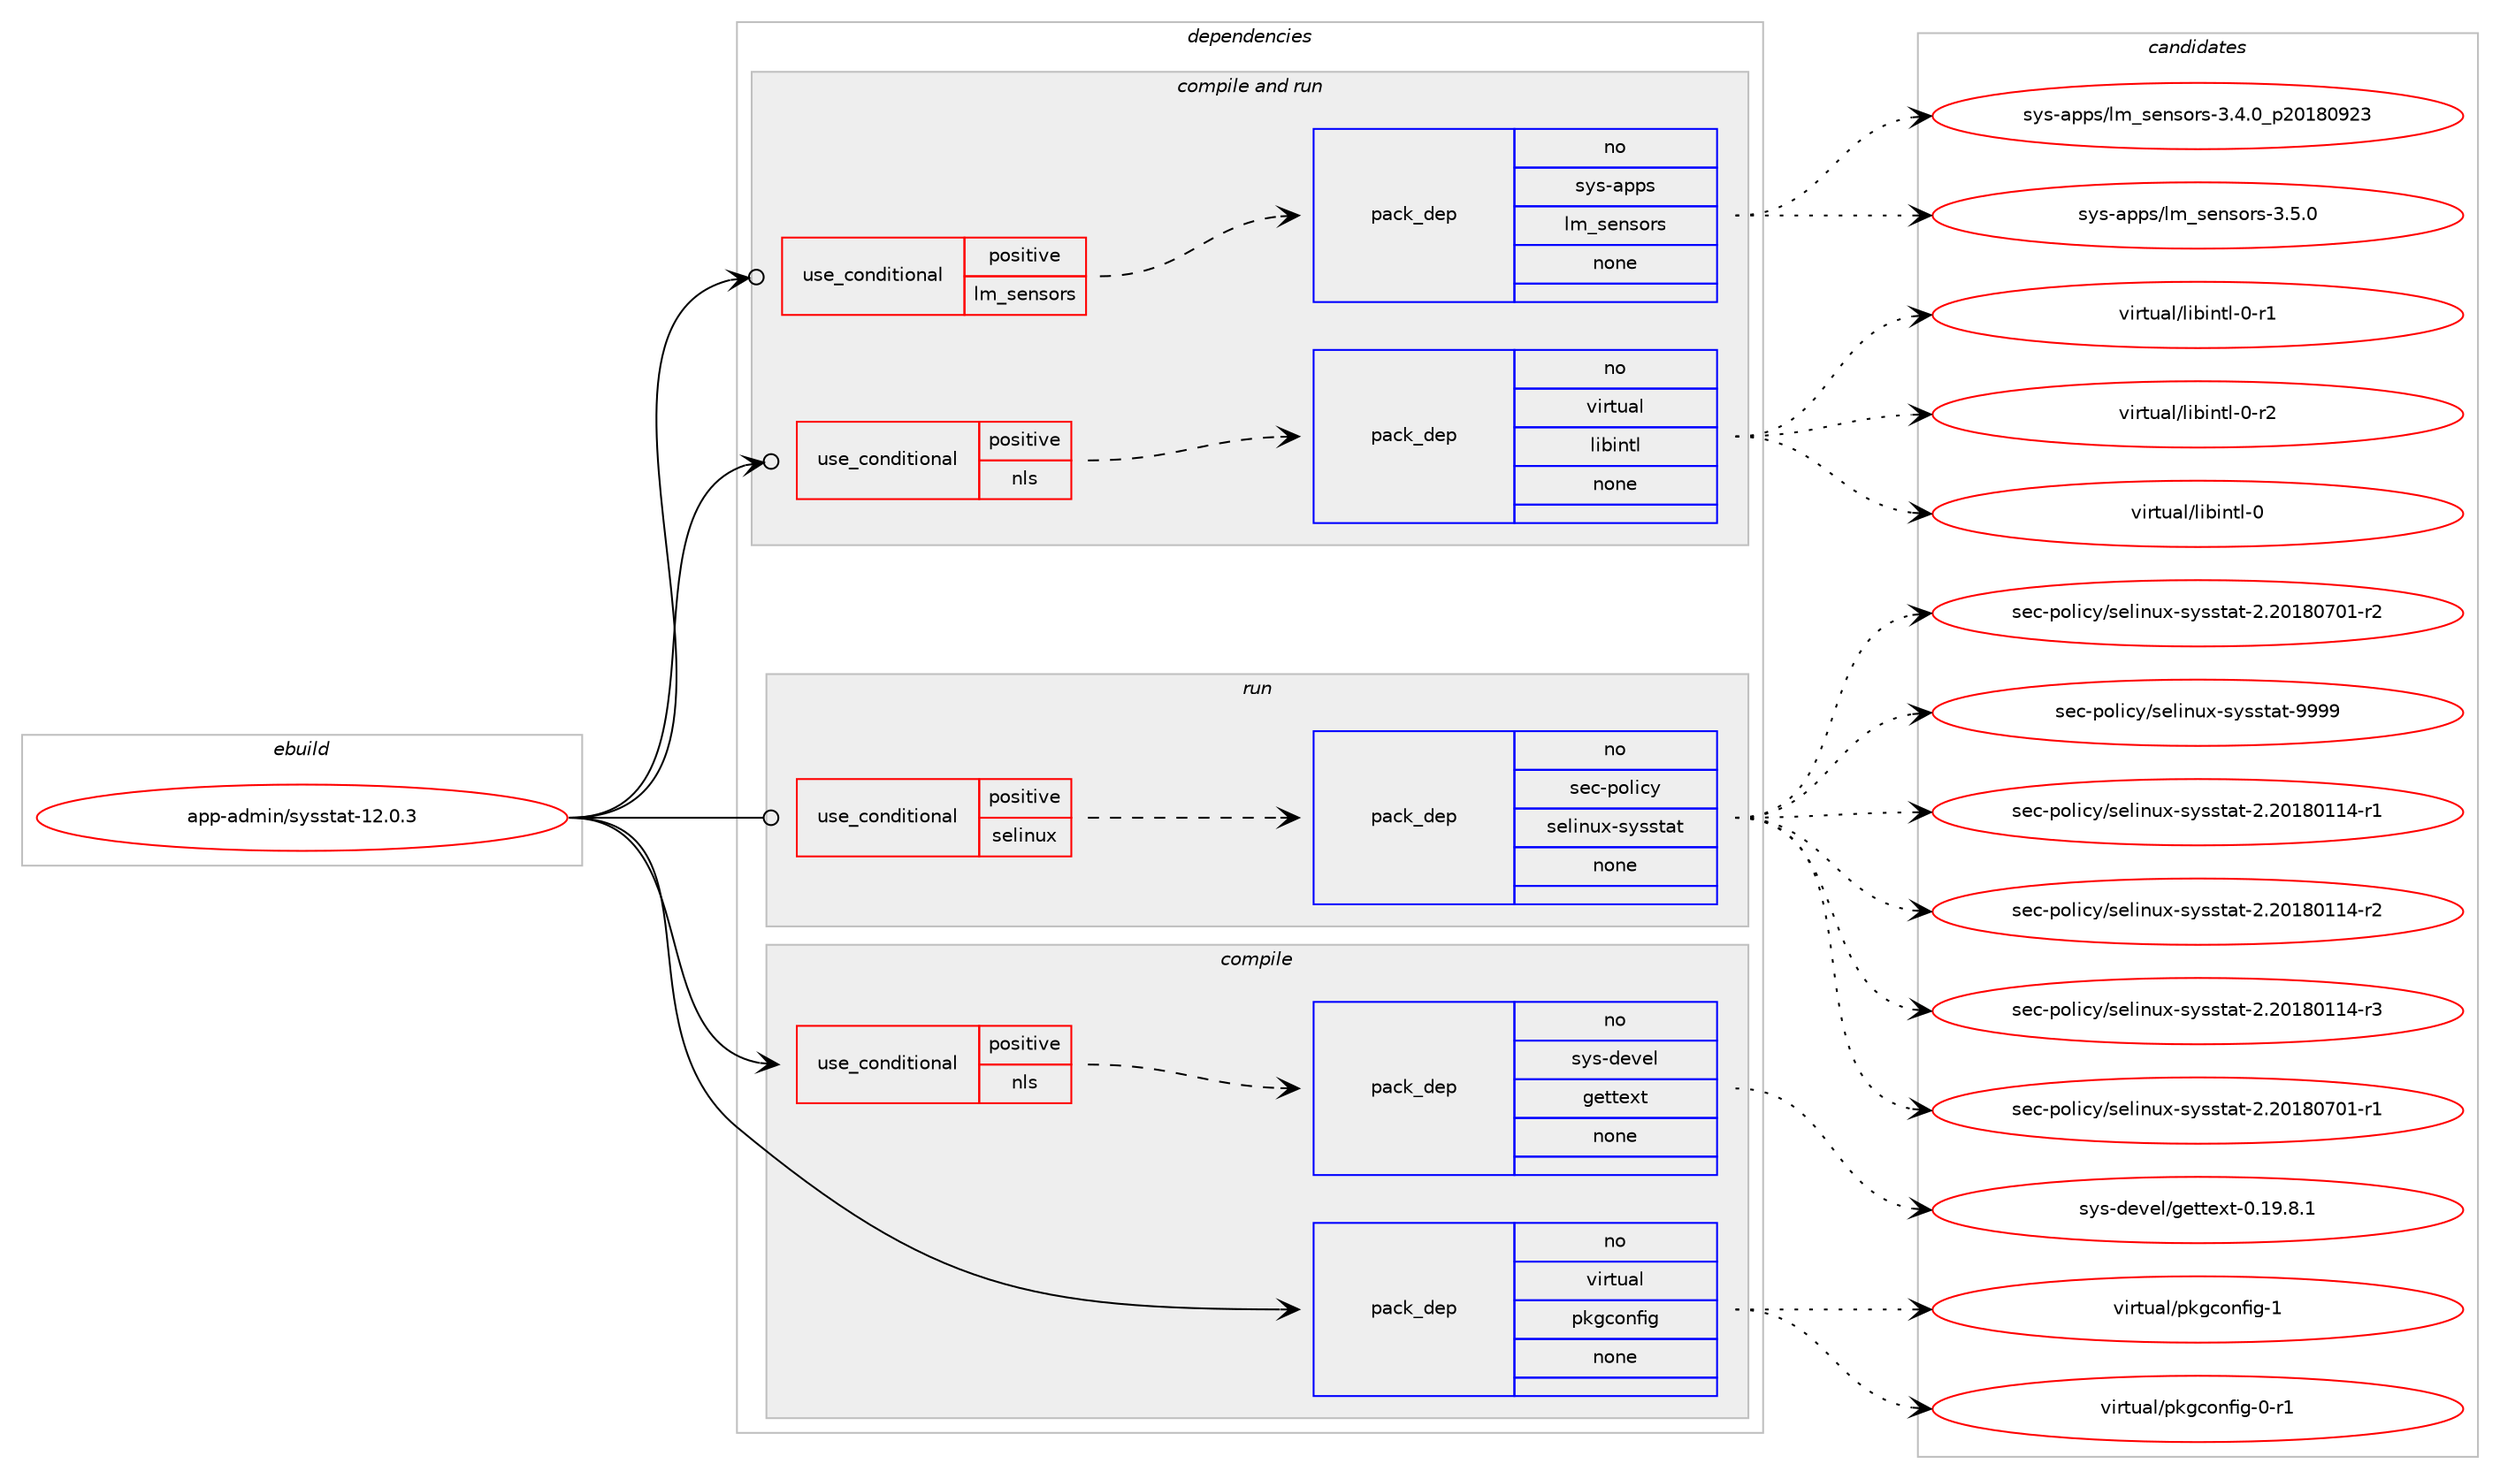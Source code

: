 digraph prolog {

# *************
# Graph options
# *************

newrank=true;
concentrate=true;
compound=true;
graph [rankdir=LR,fontname=Helvetica,fontsize=10,ranksep=1.5];#, ranksep=2.5, nodesep=0.2];
edge  [arrowhead=vee];
node  [fontname=Helvetica,fontsize=10];

# **********
# The ebuild
# **********

subgraph cluster_leftcol {
color=gray;
rank=same;
label=<<i>ebuild</i>>;
id [label="app-admin/sysstat-12.0.3", color=red, width=4, href="../app-admin/sysstat-12.0.3.svg"];
}

# ****************
# The dependencies
# ****************

subgraph cluster_midcol {
color=gray;
label=<<i>dependencies</i>>;
subgraph cluster_compile {
fillcolor="#eeeeee";
style=filled;
label=<<i>compile</i>>;
subgraph cond346155 {
dependency1269891 [label=<<TABLE BORDER="0" CELLBORDER="1" CELLSPACING="0" CELLPADDING="4"><TR><TD ROWSPAN="3" CELLPADDING="10">use_conditional</TD></TR><TR><TD>positive</TD></TR><TR><TD>nls</TD></TR></TABLE>>, shape=none, color=red];
subgraph pack904054 {
dependency1269892 [label=<<TABLE BORDER="0" CELLBORDER="1" CELLSPACING="0" CELLPADDING="4" WIDTH="220"><TR><TD ROWSPAN="6" CELLPADDING="30">pack_dep</TD></TR><TR><TD WIDTH="110">no</TD></TR><TR><TD>sys-devel</TD></TR><TR><TD>gettext</TD></TR><TR><TD>none</TD></TR><TR><TD></TD></TR></TABLE>>, shape=none, color=blue];
}
dependency1269891:e -> dependency1269892:w [weight=20,style="dashed",arrowhead="vee"];
}
id:e -> dependency1269891:w [weight=20,style="solid",arrowhead="vee"];
subgraph pack904055 {
dependency1269893 [label=<<TABLE BORDER="0" CELLBORDER="1" CELLSPACING="0" CELLPADDING="4" WIDTH="220"><TR><TD ROWSPAN="6" CELLPADDING="30">pack_dep</TD></TR><TR><TD WIDTH="110">no</TD></TR><TR><TD>virtual</TD></TR><TR><TD>pkgconfig</TD></TR><TR><TD>none</TD></TR><TR><TD></TD></TR></TABLE>>, shape=none, color=blue];
}
id:e -> dependency1269893:w [weight=20,style="solid",arrowhead="vee"];
}
subgraph cluster_compileandrun {
fillcolor="#eeeeee";
style=filled;
label=<<i>compile and run</i>>;
subgraph cond346156 {
dependency1269894 [label=<<TABLE BORDER="0" CELLBORDER="1" CELLSPACING="0" CELLPADDING="4"><TR><TD ROWSPAN="3" CELLPADDING="10">use_conditional</TD></TR><TR><TD>positive</TD></TR><TR><TD>lm_sensors</TD></TR></TABLE>>, shape=none, color=red];
subgraph pack904056 {
dependency1269895 [label=<<TABLE BORDER="0" CELLBORDER="1" CELLSPACING="0" CELLPADDING="4" WIDTH="220"><TR><TD ROWSPAN="6" CELLPADDING="30">pack_dep</TD></TR><TR><TD WIDTH="110">no</TD></TR><TR><TD>sys-apps</TD></TR><TR><TD>lm_sensors</TD></TR><TR><TD>none</TD></TR><TR><TD></TD></TR></TABLE>>, shape=none, color=blue];
}
dependency1269894:e -> dependency1269895:w [weight=20,style="dashed",arrowhead="vee"];
}
id:e -> dependency1269894:w [weight=20,style="solid",arrowhead="odotvee"];
subgraph cond346157 {
dependency1269896 [label=<<TABLE BORDER="0" CELLBORDER="1" CELLSPACING="0" CELLPADDING="4"><TR><TD ROWSPAN="3" CELLPADDING="10">use_conditional</TD></TR><TR><TD>positive</TD></TR><TR><TD>nls</TD></TR></TABLE>>, shape=none, color=red];
subgraph pack904057 {
dependency1269897 [label=<<TABLE BORDER="0" CELLBORDER="1" CELLSPACING="0" CELLPADDING="4" WIDTH="220"><TR><TD ROWSPAN="6" CELLPADDING="30">pack_dep</TD></TR><TR><TD WIDTH="110">no</TD></TR><TR><TD>virtual</TD></TR><TR><TD>libintl</TD></TR><TR><TD>none</TD></TR><TR><TD></TD></TR></TABLE>>, shape=none, color=blue];
}
dependency1269896:e -> dependency1269897:w [weight=20,style="dashed",arrowhead="vee"];
}
id:e -> dependency1269896:w [weight=20,style="solid",arrowhead="odotvee"];
}
subgraph cluster_run {
fillcolor="#eeeeee";
style=filled;
label=<<i>run</i>>;
subgraph cond346158 {
dependency1269898 [label=<<TABLE BORDER="0" CELLBORDER="1" CELLSPACING="0" CELLPADDING="4"><TR><TD ROWSPAN="3" CELLPADDING="10">use_conditional</TD></TR><TR><TD>positive</TD></TR><TR><TD>selinux</TD></TR></TABLE>>, shape=none, color=red];
subgraph pack904058 {
dependency1269899 [label=<<TABLE BORDER="0" CELLBORDER="1" CELLSPACING="0" CELLPADDING="4" WIDTH="220"><TR><TD ROWSPAN="6" CELLPADDING="30">pack_dep</TD></TR><TR><TD WIDTH="110">no</TD></TR><TR><TD>sec-policy</TD></TR><TR><TD>selinux-sysstat</TD></TR><TR><TD>none</TD></TR><TR><TD></TD></TR></TABLE>>, shape=none, color=blue];
}
dependency1269898:e -> dependency1269899:w [weight=20,style="dashed",arrowhead="vee"];
}
id:e -> dependency1269898:w [weight=20,style="solid",arrowhead="odot"];
}
}

# **************
# The candidates
# **************

subgraph cluster_choices {
rank=same;
color=gray;
label=<<i>candidates</i>>;

subgraph choice904054 {
color=black;
nodesep=1;
choice1151211154510010111810110847103101116116101120116454846495746564649 [label="sys-devel/gettext-0.19.8.1", color=red, width=4,href="../sys-devel/gettext-0.19.8.1.svg"];
dependency1269892:e -> choice1151211154510010111810110847103101116116101120116454846495746564649:w [style=dotted,weight="100"];
}
subgraph choice904055 {
color=black;
nodesep=1;
choice11810511411611797108471121071039911111010210510345484511449 [label="virtual/pkgconfig-0-r1", color=red, width=4,href="../virtual/pkgconfig-0-r1.svg"];
choice1181051141161179710847112107103991111101021051034549 [label="virtual/pkgconfig-1", color=red, width=4,href="../virtual/pkgconfig-1.svg"];
dependency1269893:e -> choice11810511411611797108471121071039911111010210510345484511449:w [style=dotted,weight="100"];
dependency1269893:e -> choice1181051141161179710847112107103991111101021051034549:w [style=dotted,weight="100"];
}
subgraph choice904056 {
color=black;
nodesep=1;
choice11512111545971121121154710810995115101110115111114115455146524648951125048495648575051 [label="sys-apps/lm_sensors-3.4.0_p20180923", color=red, width=4,href="../sys-apps/lm_sensors-3.4.0_p20180923.svg"];
choice11512111545971121121154710810995115101110115111114115455146534648 [label="sys-apps/lm_sensors-3.5.0", color=red, width=4,href="../sys-apps/lm_sensors-3.5.0.svg"];
dependency1269895:e -> choice11512111545971121121154710810995115101110115111114115455146524648951125048495648575051:w [style=dotted,weight="100"];
dependency1269895:e -> choice11512111545971121121154710810995115101110115111114115455146534648:w [style=dotted,weight="100"];
}
subgraph choice904057 {
color=black;
nodesep=1;
choice1181051141161179710847108105981051101161084548 [label="virtual/libintl-0", color=red, width=4,href="../virtual/libintl-0.svg"];
choice11810511411611797108471081059810511011610845484511449 [label="virtual/libintl-0-r1", color=red, width=4,href="../virtual/libintl-0-r1.svg"];
choice11810511411611797108471081059810511011610845484511450 [label="virtual/libintl-0-r2", color=red, width=4,href="../virtual/libintl-0-r2.svg"];
dependency1269897:e -> choice1181051141161179710847108105981051101161084548:w [style=dotted,weight="100"];
dependency1269897:e -> choice11810511411611797108471081059810511011610845484511449:w [style=dotted,weight="100"];
dependency1269897:e -> choice11810511411611797108471081059810511011610845484511450:w [style=dotted,weight="100"];
}
subgraph choice904058 {
color=black;
nodesep=1;
choice11510199451121111081059912147115101108105110117120451151211151151169711645504650484956484949524511449 [label="sec-policy/selinux-sysstat-2.20180114-r1", color=red, width=4,href="../sec-policy/selinux-sysstat-2.20180114-r1.svg"];
choice11510199451121111081059912147115101108105110117120451151211151151169711645504650484956484949524511450 [label="sec-policy/selinux-sysstat-2.20180114-r2", color=red, width=4,href="../sec-policy/selinux-sysstat-2.20180114-r2.svg"];
choice11510199451121111081059912147115101108105110117120451151211151151169711645504650484956484949524511451 [label="sec-policy/selinux-sysstat-2.20180114-r3", color=red, width=4,href="../sec-policy/selinux-sysstat-2.20180114-r3.svg"];
choice11510199451121111081059912147115101108105110117120451151211151151169711645504650484956485548494511449 [label="sec-policy/selinux-sysstat-2.20180701-r1", color=red, width=4,href="../sec-policy/selinux-sysstat-2.20180701-r1.svg"];
choice11510199451121111081059912147115101108105110117120451151211151151169711645504650484956485548494511450 [label="sec-policy/selinux-sysstat-2.20180701-r2", color=red, width=4,href="../sec-policy/selinux-sysstat-2.20180701-r2.svg"];
choice1151019945112111108105991214711510110810511011712045115121115115116971164557575757 [label="sec-policy/selinux-sysstat-9999", color=red, width=4,href="../sec-policy/selinux-sysstat-9999.svg"];
dependency1269899:e -> choice11510199451121111081059912147115101108105110117120451151211151151169711645504650484956484949524511449:w [style=dotted,weight="100"];
dependency1269899:e -> choice11510199451121111081059912147115101108105110117120451151211151151169711645504650484956484949524511450:w [style=dotted,weight="100"];
dependency1269899:e -> choice11510199451121111081059912147115101108105110117120451151211151151169711645504650484956484949524511451:w [style=dotted,weight="100"];
dependency1269899:e -> choice11510199451121111081059912147115101108105110117120451151211151151169711645504650484956485548494511449:w [style=dotted,weight="100"];
dependency1269899:e -> choice11510199451121111081059912147115101108105110117120451151211151151169711645504650484956485548494511450:w [style=dotted,weight="100"];
dependency1269899:e -> choice1151019945112111108105991214711510110810511011712045115121115115116971164557575757:w [style=dotted,weight="100"];
}
}

}
